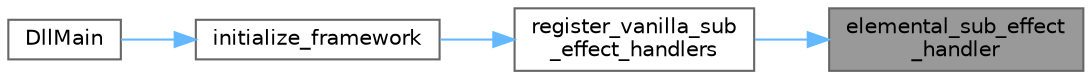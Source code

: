 digraph "elemental_sub_effect_handler"
{
 // LATEX_PDF_SIZE
  bgcolor="transparent";
  edge [fontname=Helvetica,fontsize=10,labelfontname=Helvetica,labelfontsize=10];
  node [fontname=Helvetica,fontsize=10,shape=box,height=0.2,width=0.4];
  rankdir="RL";
  Node1 [id="Node000001",label="elemental_sub_effect\l_handler",height=0.2,width=0.4,color="gray40", fillcolor="grey60", style="filled", fontcolor="black",tooltip=" "];
  Node1 -> Node2 [id="edge1_Node000001_Node000002",dir="back",color="steelblue1",style="solid",tooltip=" "];
  Node2 [id="Node000002",label="register_vanilla_sub\l_effect_handlers",height=0.2,width=0.4,color="grey40", fillcolor="white", style="filled",URL="$sf__subeffect__registry_8cpp.html#a9a8146362cdec001aac19aa84590ef1a",tooltip=" "];
  Node2 -> Node3 [id="edge2_Node000002_Node000003",dir="back",color="steelblue1",style="solid",tooltip=" "];
  Node3 [id="Node000003",label="initialize_framework",height=0.2,width=0.4,color="grey40", fillcolor="white", style="filled",URL="$sf__registry_8cpp.html#aa653b9256d033c2d02e806489c6a4271",tooltip=" "];
  Node3 -> Node4 [id="edge3_Node000003_Node000004",dir="back",color="steelblue1",style="solid",tooltip=" "];
  Node4 [id="Node000004",label="DllMain",height=0.2,width=0.4,color="grey40", fillcolor="white", style="filled",URL="$sfsf_8cpp.html#a26e64fb39b69bcd9d1274d279f1561b9",tooltip=" "];
}
